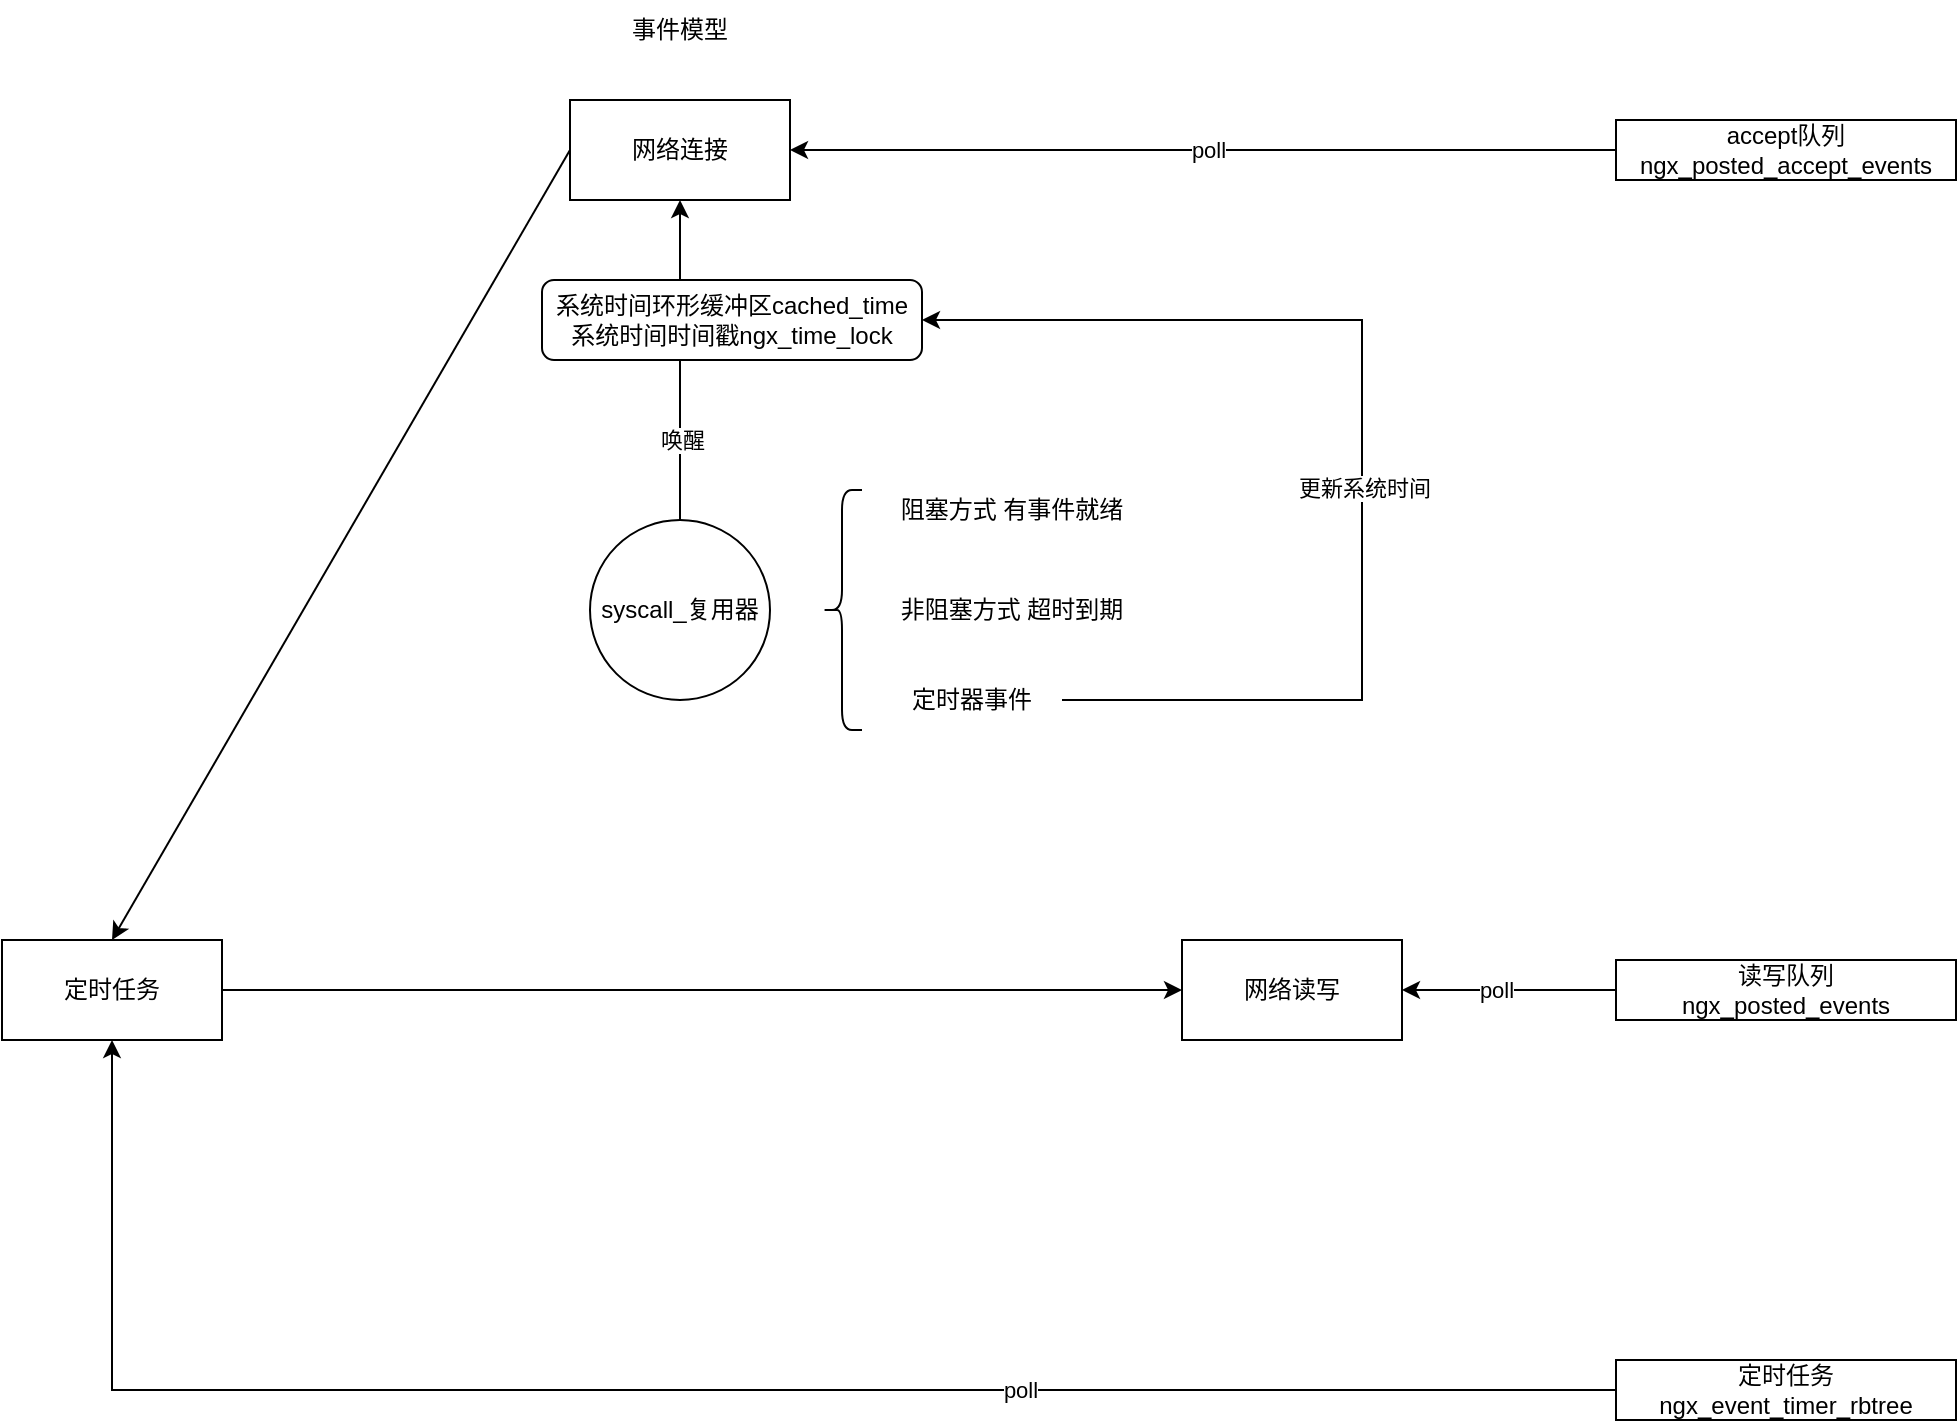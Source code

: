 <mxfile version="26.0.16">
  <diagram name="第 1 页" id="M2-zGbhgt3ag_IIkRx2r">
    <mxGraphModel dx="1354" dy="769" grid="1" gridSize="10" guides="1" tooltips="1" connect="1" arrows="1" fold="1" page="1" pageScale="1" pageWidth="827" pageHeight="1169" math="0" shadow="0">
      <root>
        <mxCell id="0" />
        <mxCell id="1" parent="0" />
        <mxCell id="9oSkt1X6R4JOPy9Juw7Q-1" value="网络连接" style="rounded=0;whiteSpace=wrap;html=1;" vertex="1" parent="1">
          <mxGeometry x="304" y="60" width="110" height="50" as="geometry" />
        </mxCell>
        <mxCell id="9oSkt1X6R4JOPy9Juw7Q-2" value="定时任务" style="rounded=0;whiteSpace=wrap;html=1;" vertex="1" parent="1">
          <mxGeometry x="20" y="480" width="110" height="50" as="geometry" />
        </mxCell>
        <mxCell id="9oSkt1X6R4JOPy9Juw7Q-3" value="网络读写" style="rounded=0;whiteSpace=wrap;html=1;" vertex="1" parent="1">
          <mxGeometry x="610" y="480" width="110" height="50" as="geometry" />
        </mxCell>
        <mxCell id="9oSkt1X6R4JOPy9Juw7Q-6" value="" style="endArrow=classic;html=1;rounded=0;exitX=0;exitY=0.5;exitDx=0;exitDy=0;entryX=0.5;entryY=0;entryDx=0;entryDy=0;" edge="1" parent="1" source="9oSkt1X6R4JOPy9Juw7Q-1" target="9oSkt1X6R4JOPy9Juw7Q-2">
          <mxGeometry width="50" height="50" relative="1" as="geometry">
            <mxPoint x="390" y="420" as="sourcePoint" />
            <mxPoint x="440" y="370" as="targetPoint" />
          </mxGeometry>
        </mxCell>
        <mxCell id="9oSkt1X6R4JOPy9Juw7Q-7" value="" style="endArrow=classic;html=1;rounded=0;entryX=0;entryY=0.5;entryDx=0;entryDy=0;" edge="1" parent="1" source="9oSkt1X6R4JOPy9Juw7Q-2" target="9oSkt1X6R4JOPy9Juw7Q-3">
          <mxGeometry width="50" height="50" relative="1" as="geometry">
            <mxPoint x="314" y="215" as="sourcePoint" />
            <mxPoint x="215" y="350" as="targetPoint" />
          </mxGeometry>
        </mxCell>
        <mxCell id="9oSkt1X6R4JOPy9Juw7Q-9" value="唤醒" style="edgeStyle=orthogonalEdgeStyle;rounded=0;orthogonalLoop=1;jettySize=auto;html=1;exitX=0.5;exitY=0;exitDx=0;exitDy=0;entryX=0.5;entryY=1;entryDx=0;entryDy=0;" edge="1" parent="1" source="9oSkt1X6R4JOPy9Juw7Q-8" target="9oSkt1X6R4JOPy9Juw7Q-1">
          <mxGeometry x="-0.5" y="-1" relative="1" as="geometry">
            <mxPoint as="offset" />
          </mxGeometry>
        </mxCell>
        <mxCell id="9oSkt1X6R4JOPy9Juw7Q-8" value="syscall_复用器" style="ellipse;whiteSpace=wrap;html=1;aspect=fixed;" vertex="1" parent="1">
          <mxGeometry x="314" y="270" width="90" height="90" as="geometry" />
        </mxCell>
        <mxCell id="9oSkt1X6R4JOPy9Juw7Q-11" style="edgeStyle=orthogonalEdgeStyle;rounded=0;orthogonalLoop=1;jettySize=auto;html=1;exitX=0;exitY=0.5;exitDx=0;exitDy=0;entryX=1;entryY=0.5;entryDx=0;entryDy=0;" edge="1" parent="1" source="9oSkt1X6R4JOPy9Juw7Q-10" target="9oSkt1X6R4JOPy9Juw7Q-1">
          <mxGeometry relative="1" as="geometry" />
        </mxCell>
        <mxCell id="9oSkt1X6R4JOPy9Juw7Q-12" value="poll" style="edgeLabel;html=1;align=center;verticalAlign=middle;resizable=0;points=[];" vertex="1" connectable="0" parent="9oSkt1X6R4JOPy9Juw7Q-11">
          <mxGeometry x="-0.009" y="2" relative="1" as="geometry">
            <mxPoint y="-2" as="offset" />
          </mxGeometry>
        </mxCell>
        <mxCell id="9oSkt1X6R4JOPy9Juw7Q-10" value="accept队列ngx_posted_accept_events" style="rounded=0;whiteSpace=wrap;html=1;" vertex="1" parent="1">
          <mxGeometry x="827" y="70" width="170" height="30" as="geometry" />
        </mxCell>
        <mxCell id="9oSkt1X6R4JOPy9Juw7Q-15" style="edgeStyle=orthogonalEdgeStyle;rounded=0;orthogonalLoop=1;jettySize=auto;html=1;exitX=0;exitY=0.5;exitDx=0;exitDy=0;entryX=0.5;entryY=1;entryDx=0;entryDy=0;" edge="1" parent="1" source="9oSkt1X6R4JOPy9Juw7Q-13" target="9oSkt1X6R4JOPy9Juw7Q-2">
          <mxGeometry relative="1" as="geometry" />
        </mxCell>
        <mxCell id="9oSkt1X6R4JOPy9Juw7Q-20" value="poll" style="edgeLabel;html=1;align=center;verticalAlign=middle;resizable=0;points=[];" vertex="1" connectable="0" parent="9oSkt1X6R4JOPy9Juw7Q-15">
          <mxGeometry x="-0.531" y="-3" relative="1" as="geometry">
            <mxPoint x="-81" y="3" as="offset" />
          </mxGeometry>
        </mxCell>
        <mxCell id="9oSkt1X6R4JOPy9Juw7Q-13" value="定时任务ngx_event_timer_rbtree" style="rounded=0;whiteSpace=wrap;html=1;" vertex="1" parent="1">
          <mxGeometry x="827" y="690" width="170" height="30" as="geometry" />
        </mxCell>
        <mxCell id="9oSkt1X6R4JOPy9Juw7Q-16" style="edgeStyle=orthogonalEdgeStyle;rounded=0;orthogonalLoop=1;jettySize=auto;html=1;exitX=0;exitY=0.5;exitDx=0;exitDy=0;entryX=1;entryY=0.5;entryDx=0;entryDy=0;" edge="1" parent="1" source="9oSkt1X6R4JOPy9Juw7Q-14" target="9oSkt1X6R4JOPy9Juw7Q-3">
          <mxGeometry relative="1" as="geometry" />
        </mxCell>
        <mxCell id="9oSkt1X6R4JOPy9Juw7Q-19" value="poll" style="edgeLabel;html=1;align=center;verticalAlign=middle;resizable=0;points=[];" vertex="1" connectable="0" parent="9oSkt1X6R4JOPy9Juw7Q-16">
          <mxGeometry x="0.133" relative="1" as="geometry">
            <mxPoint as="offset" />
          </mxGeometry>
        </mxCell>
        <mxCell id="9oSkt1X6R4JOPy9Juw7Q-14" value="读写队列&lt;div&gt;ngx_posted_events&lt;/div&gt;" style="rounded=0;whiteSpace=wrap;html=1;" vertex="1" parent="1">
          <mxGeometry x="827" y="490" width="170" height="30" as="geometry" />
        </mxCell>
        <mxCell id="9oSkt1X6R4JOPy9Juw7Q-18" value="事件模型" style="text;html=1;align=center;verticalAlign=middle;whiteSpace=wrap;rounded=0;" vertex="1" parent="1">
          <mxGeometry x="329" y="10" width="60" height="30" as="geometry" />
        </mxCell>
        <mxCell id="9oSkt1X6R4JOPy9Juw7Q-21" value="系统时间环形缓冲区&lt;span style=&quot;background-color: transparent; color: light-dark(rgb(0, 0, 0), rgb(255, 255, 255));&quot;&gt;cached_time&lt;/span&gt;&lt;div&gt;系统时间时间戳ngx_time_lock&lt;/div&gt;" style="rounded=1;whiteSpace=wrap;html=1;" vertex="1" parent="1">
          <mxGeometry x="290" y="150" width="190" height="40" as="geometry" />
        </mxCell>
        <mxCell id="9oSkt1X6R4JOPy9Juw7Q-22" value="" style="shape=curlyBracket;whiteSpace=wrap;html=1;rounded=1;labelPosition=left;verticalLabelPosition=middle;align=right;verticalAlign=middle;" vertex="1" parent="1">
          <mxGeometry x="430" y="255" width="20" height="120" as="geometry" />
        </mxCell>
        <mxCell id="9oSkt1X6R4JOPy9Juw7Q-23" value="阻塞方式 有事件就绪" style="text;html=1;align=center;verticalAlign=middle;whiteSpace=wrap;rounded=0;" vertex="1" parent="1">
          <mxGeometry x="460" y="250" width="130" height="30" as="geometry" />
        </mxCell>
        <mxCell id="9oSkt1X6R4JOPy9Juw7Q-24" value="非阻塞方式 超时到期" style="text;html=1;align=center;verticalAlign=middle;whiteSpace=wrap;rounded=0;" vertex="1" parent="1">
          <mxGeometry x="460" y="300" width="130" height="30" as="geometry" />
        </mxCell>
        <mxCell id="9oSkt1X6R4JOPy9Juw7Q-32" style="edgeStyle=orthogonalEdgeStyle;rounded=0;orthogonalLoop=1;jettySize=auto;html=1;exitX=1;exitY=0.5;exitDx=0;exitDy=0;entryX=1;entryY=0.5;entryDx=0;entryDy=0;" edge="1" parent="1" source="9oSkt1X6R4JOPy9Juw7Q-25" target="9oSkt1X6R4JOPy9Juw7Q-21">
          <mxGeometry relative="1" as="geometry">
            <Array as="points">
              <mxPoint x="700" y="360" />
              <mxPoint x="700" y="170" />
            </Array>
          </mxGeometry>
        </mxCell>
        <mxCell id="9oSkt1X6R4JOPy9Juw7Q-33" value="更新系统时间" style="edgeLabel;html=1;align=center;verticalAlign=middle;resizable=0;points=[];" vertex="1" connectable="0" parent="9oSkt1X6R4JOPy9Juw7Q-32">
          <mxGeometry x="-0.086" y="-1" relative="1" as="geometry">
            <mxPoint as="offset" />
          </mxGeometry>
        </mxCell>
        <mxCell id="9oSkt1X6R4JOPy9Juw7Q-25" value="定时器事件" style="text;html=1;align=center;verticalAlign=middle;whiteSpace=wrap;rounded=0;" vertex="1" parent="1">
          <mxGeometry x="460" y="345" width="90" height="30" as="geometry" />
        </mxCell>
        <mxCell id="9oSkt1X6R4JOPy9Juw7Q-26" style="edgeStyle=orthogonalEdgeStyle;rounded=0;orthogonalLoop=1;jettySize=auto;html=1;exitX=0.5;exitY=1;exitDx=0;exitDy=0;" edge="1" parent="1" source="9oSkt1X6R4JOPy9Juw7Q-24" target="9oSkt1X6R4JOPy9Juw7Q-24">
          <mxGeometry relative="1" as="geometry" />
        </mxCell>
      </root>
    </mxGraphModel>
  </diagram>
</mxfile>

